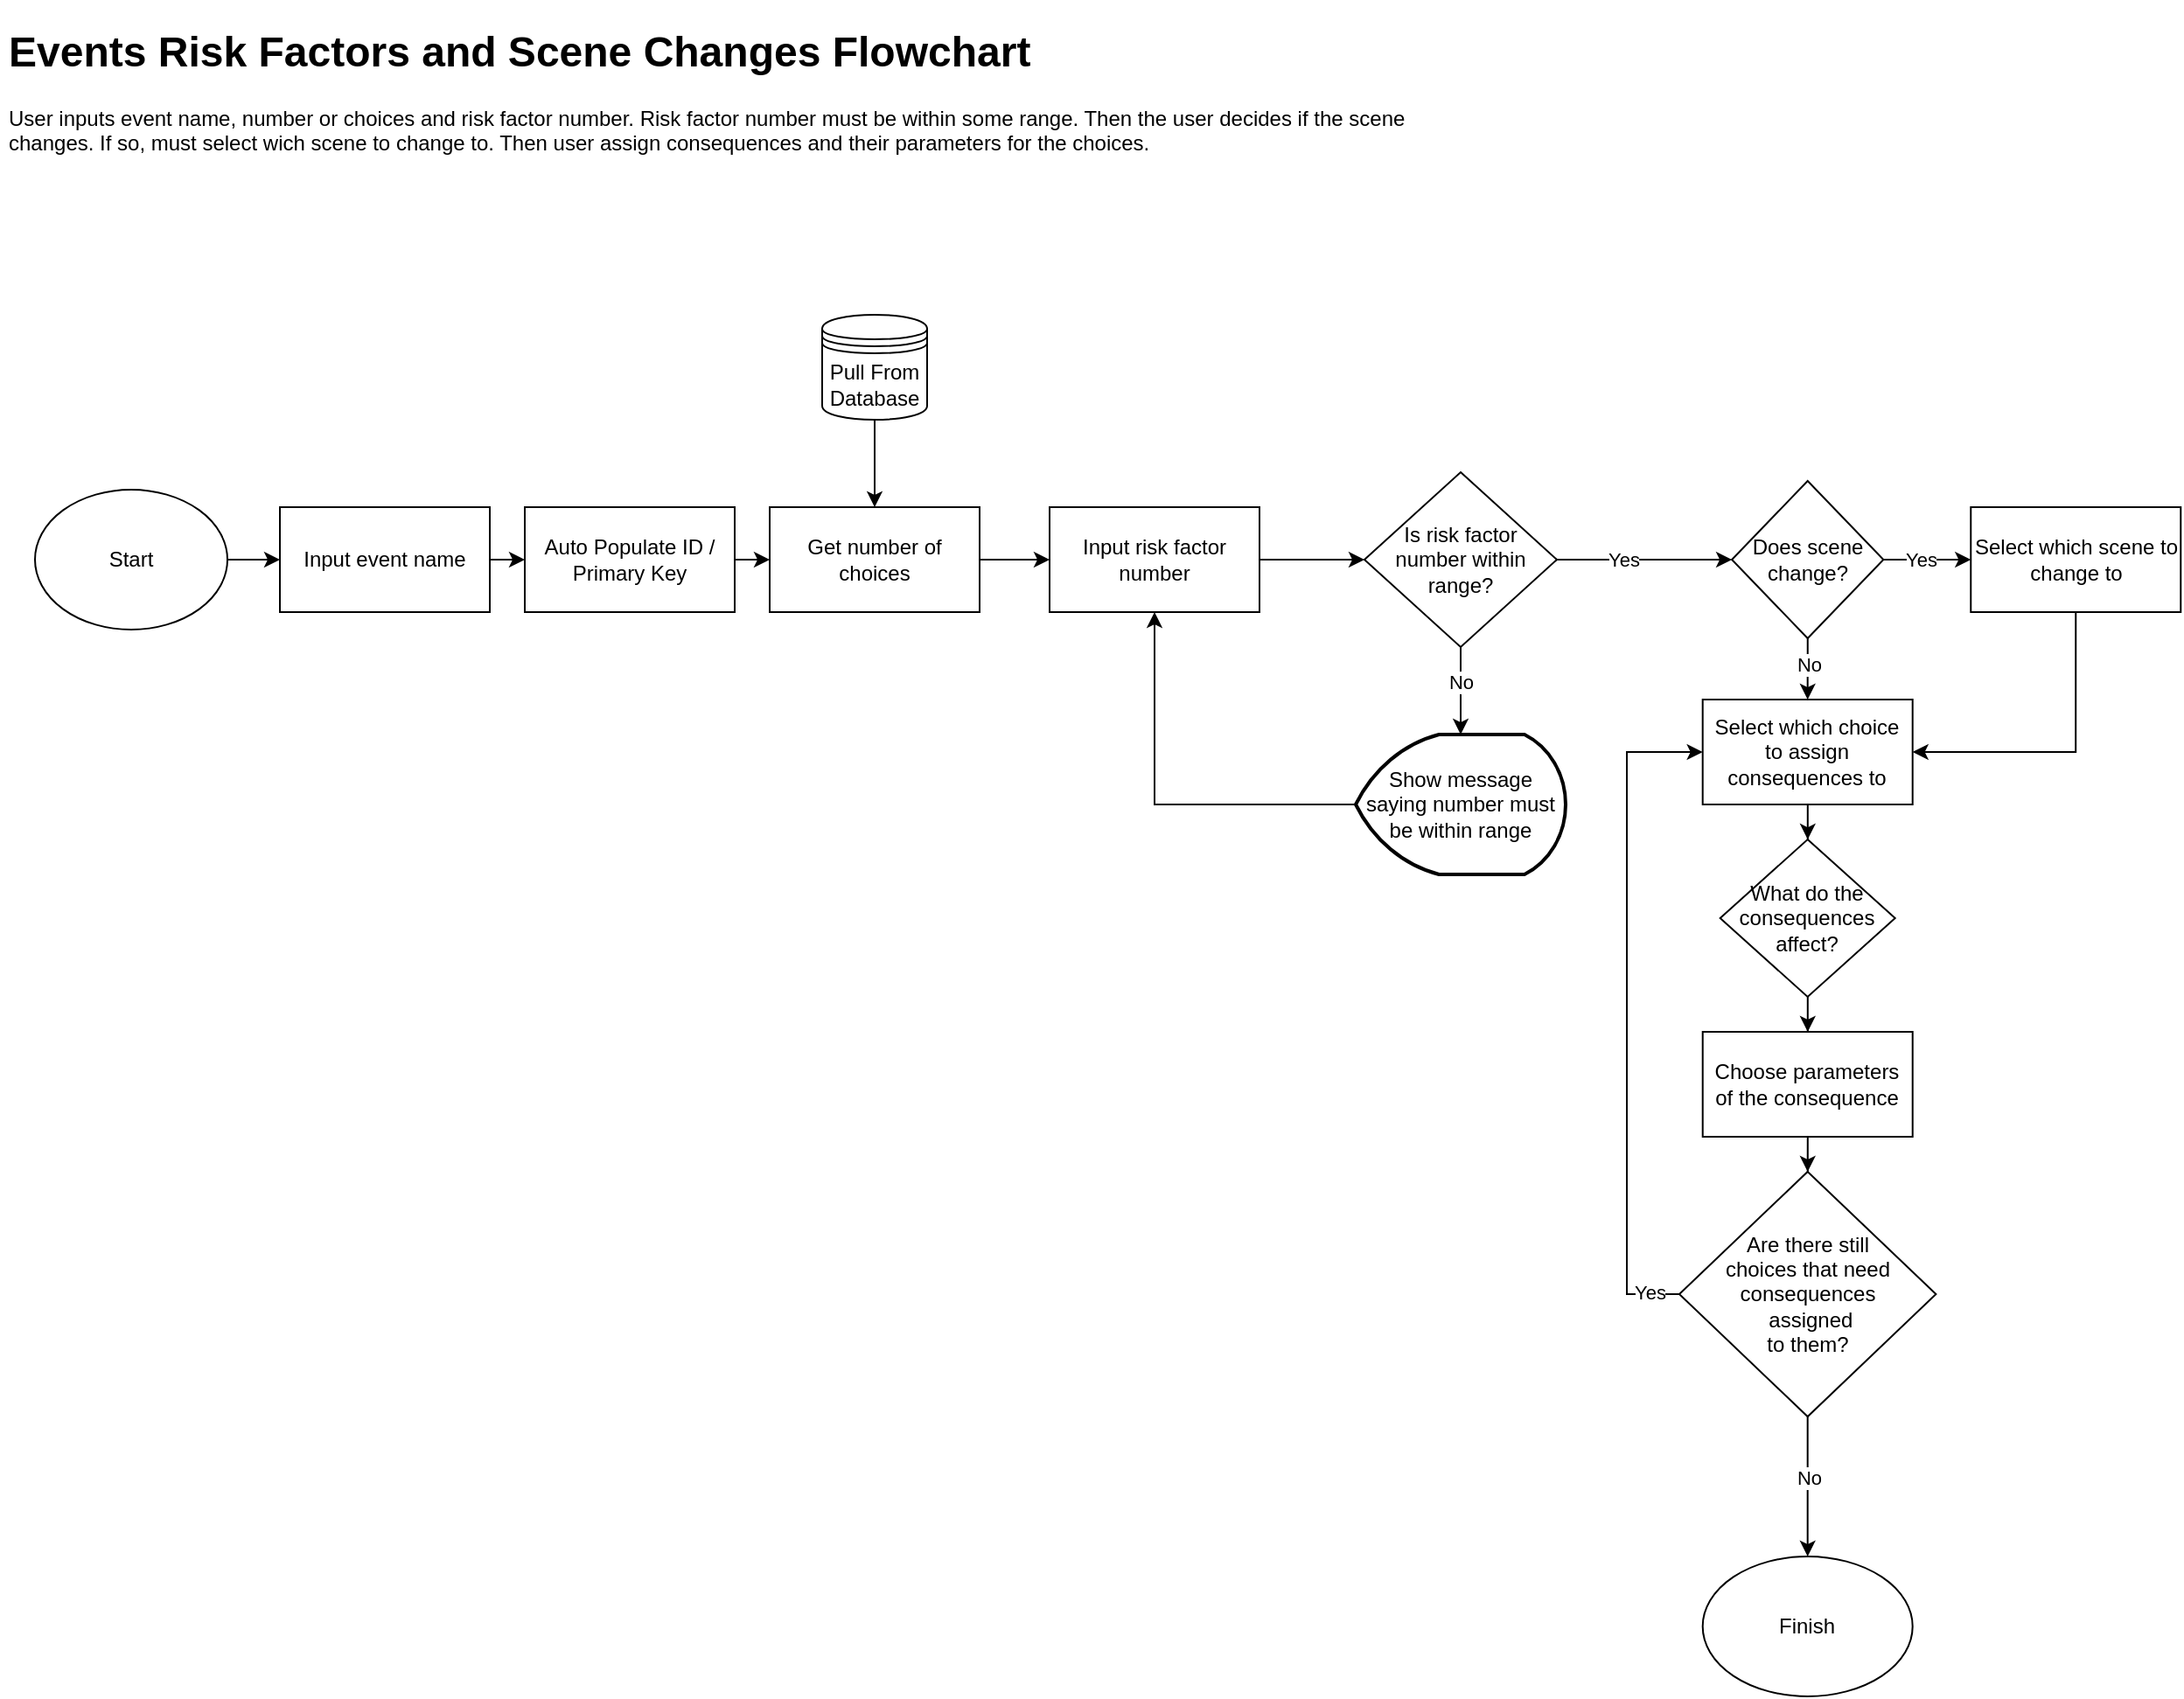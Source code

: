 <mxfile version="20.3.0" type="device"><diagram id="I0syI5pP2fL5sRpho4jU" name="Page-1"><mxGraphModel dx="3204" dy="2304" grid="1" gridSize="10" guides="1" tooltips="1" connect="1" arrows="1" fold="1" page="1" pageScale="1" pageWidth="850" pageHeight="1100" math="0" shadow="0"><root><mxCell id="0"/><mxCell id="1" parent="0"/><mxCell id="PTmNFxGGBGkG71iqe1Ar-3" style="edgeStyle=orthogonalEdgeStyle;rounded=0;orthogonalLoop=1;jettySize=auto;html=1;" parent="1" source="PTmNFxGGBGkG71iqe1Ar-1" target="PTmNFxGGBGkG71iqe1Ar-2" edge="1"><mxGeometry relative="1" as="geometry"/></mxCell><mxCell id="PTmNFxGGBGkG71iqe1Ar-1" value="Start" style="ellipse;whiteSpace=wrap;html=1;" parent="1" vertex="1"><mxGeometry x="-820" y="-820" width="110" height="80" as="geometry"/></mxCell><mxCell id="VeRDsov1tLx2ANYJJC_3-4" style="edgeStyle=orthogonalEdgeStyle;rounded=0;orthogonalLoop=1;jettySize=auto;html=1;exitX=1;exitY=0.5;exitDx=0;exitDy=0;entryX=0;entryY=0.5;entryDx=0;entryDy=0;" parent="1" source="PTmNFxGGBGkG71iqe1Ar-2" target="VeRDsov1tLx2ANYJJC_3-3" edge="1"><mxGeometry relative="1" as="geometry"/></mxCell><mxCell id="PTmNFxGGBGkG71iqe1Ar-2" value="Input event name" style="rounded=0;whiteSpace=wrap;html=1;" parent="1" vertex="1"><mxGeometry x="-680" y="-810" width="120" height="60" as="geometry"/></mxCell><mxCell id="PTmNFxGGBGkG71iqe1Ar-9" style="edgeStyle=orthogonalEdgeStyle;rounded=0;orthogonalLoop=1;jettySize=auto;html=1;" parent="1" source="PTmNFxGGBGkG71iqe1Ar-4" target="PTmNFxGGBGkG71iqe1Ar-8" edge="1"><mxGeometry relative="1" as="geometry"/></mxCell><mxCell id="PTmNFxGGBGkG71iqe1Ar-4" value="Get number of choices" style="rounded=0;whiteSpace=wrap;html=1;" parent="1" vertex="1"><mxGeometry x="-400" y="-810" width="120" height="60" as="geometry"/></mxCell><mxCell id="PTmNFxGGBGkG71iqe1Ar-6" style="edgeStyle=orthogonalEdgeStyle;rounded=0;orthogonalLoop=1;jettySize=auto;html=1;" parent="1" source="PTmNFxGGBGkG71iqe1Ar-5" target="PTmNFxGGBGkG71iqe1Ar-4" edge="1"><mxGeometry relative="1" as="geometry"/></mxCell><mxCell id="PTmNFxGGBGkG71iqe1Ar-5" value="Pull From&lt;br&gt;Database" style="shape=datastore;whiteSpace=wrap;html=1;" parent="1" vertex="1"><mxGeometry x="-370" y="-920" width="60" height="60" as="geometry"/></mxCell><mxCell id="PTmNFxGGBGkG71iqe1Ar-11" style="edgeStyle=orthogonalEdgeStyle;rounded=0;orthogonalLoop=1;jettySize=auto;html=1;exitX=1;exitY=0.5;exitDx=0;exitDy=0;entryX=0;entryY=0.5;entryDx=0;entryDy=0;" parent="1" source="PTmNFxGGBGkG71iqe1Ar-8" target="PTmNFxGGBGkG71iqe1Ar-10" edge="1"><mxGeometry relative="1" as="geometry"/></mxCell><mxCell id="PTmNFxGGBGkG71iqe1Ar-8" value="Input risk factor number" style="rounded=0;whiteSpace=wrap;html=1;" parent="1" vertex="1"><mxGeometry x="-240" y="-810" width="120" height="60" as="geometry"/></mxCell><mxCell id="PTmNFxGGBGkG71iqe1Ar-16" style="edgeStyle=orthogonalEdgeStyle;rounded=0;orthogonalLoop=1;jettySize=auto;html=1;exitX=0.5;exitY=1;exitDx=0;exitDy=0;entryX=0.5;entryY=0;entryDx=0;entryDy=0;entryPerimeter=0;" parent="1" source="PTmNFxGGBGkG71iqe1Ar-10" target="ddNhHBwJbqjPhsAwT8fl-12" edge="1"><mxGeometry relative="1" as="geometry"><Array as="points"/></mxGeometry></mxCell><mxCell id="ddNhHBwJbqjPhsAwT8fl-2" value="No" style="edgeLabel;html=1;align=center;verticalAlign=middle;resizable=0;points=[];" vertex="1" connectable="0" parent="PTmNFxGGBGkG71iqe1Ar-16"><mxGeometry x="-0.314" relative="1" as="geometry"><mxPoint y="3" as="offset"/></mxGeometry></mxCell><mxCell id="PTmNFxGGBGkG71iqe1Ar-18" style="edgeStyle=orthogonalEdgeStyle;rounded=0;orthogonalLoop=1;jettySize=auto;html=1;entryX=0;entryY=0.5;entryDx=0;entryDy=0;" parent="1" source="PTmNFxGGBGkG71iqe1Ar-10" edge="1" target="PTmNFxGGBGkG71iqe1Ar-21"><mxGeometry relative="1" as="geometry"><mxPoint x="115" y="-750" as="targetPoint"/></mxGeometry></mxCell><mxCell id="ddNhHBwJbqjPhsAwT8fl-5" value="Yes" style="edgeLabel;html=1;align=center;verticalAlign=middle;resizable=0;points=[];" vertex="1" connectable="0" parent="PTmNFxGGBGkG71iqe1Ar-18"><mxGeometry x="-0.323" y="-1" relative="1" as="geometry"><mxPoint x="4" y="-1" as="offset"/></mxGeometry></mxCell><mxCell id="PTmNFxGGBGkG71iqe1Ar-10" value="Is risk factor number within range?" style="rhombus;whiteSpace=wrap;html=1;" parent="1" vertex="1"><mxGeometry x="-60" y="-830" width="110" height="100" as="geometry"/></mxCell><mxCell id="PTmNFxGGBGkG71iqe1Ar-23" style="edgeStyle=orthogonalEdgeStyle;rounded=0;orthogonalLoop=1;jettySize=auto;html=1;exitX=1;exitY=0.5;exitDx=0;exitDy=0;entryX=0;entryY=0.5;entryDx=0;entryDy=0;" parent="1" source="PTmNFxGGBGkG71iqe1Ar-21" edge="1" target="PTmNFxGGBGkG71iqe1Ar-27"><mxGeometry relative="1" as="geometry"><mxPoint x="363.35" y="-780" as="targetPoint"/><mxPoint x="283.35" y="-780" as="sourcePoint"/></mxGeometry></mxCell><mxCell id="ddNhHBwJbqjPhsAwT8fl-7" value="Yes" style="edgeLabel;html=1;align=center;verticalAlign=middle;resizable=0;points=[];" vertex="1" connectable="0" parent="PTmNFxGGBGkG71iqe1Ar-23"><mxGeometry x="0.258" y="-1" relative="1" as="geometry"><mxPoint x="-10" y="-1" as="offset"/></mxGeometry></mxCell><mxCell id="PTmNFxGGBGkG71iqe1Ar-24" style="edgeStyle=orthogonalEdgeStyle;rounded=0;orthogonalLoop=1;jettySize=auto;html=1;exitX=0.5;exitY=1;exitDx=0;exitDy=0;entryX=0.5;entryY=0;entryDx=0;entryDy=0;" parent="1" source="PTmNFxGGBGkG71iqe1Ar-21" edge="1" target="PTmNFxGGBGkG71iqe1Ar-28"><mxGeometry relative="1" as="geometry"><mxPoint x="266.64" y="-700" as="targetPoint"/><mxPoint x="243.35" y="-740" as="sourcePoint"/></mxGeometry></mxCell><mxCell id="ddNhHBwJbqjPhsAwT8fl-6" value="No" style="edgeLabel;html=1;align=center;verticalAlign=middle;resizable=0;points=[];" vertex="1" connectable="0" parent="PTmNFxGGBGkG71iqe1Ar-24"><mxGeometry x="-0.72" relative="1" as="geometry"><mxPoint y="10" as="offset"/></mxGeometry></mxCell><mxCell id="PTmNFxGGBGkG71iqe1Ar-21" value="Does scene change?" style="rhombus;whiteSpace=wrap;html=1;" parent="1" vertex="1"><mxGeometry x="150.04" y="-825" width="86.65" height="90" as="geometry"/></mxCell><mxCell id="PTmNFxGGBGkG71iqe1Ar-29" style="edgeStyle=orthogonalEdgeStyle;rounded=0;orthogonalLoop=1;jettySize=auto;html=1;entryX=1;entryY=0.5;entryDx=0;entryDy=0;exitX=0.5;exitY=1;exitDx=0;exitDy=0;" parent="1" source="PTmNFxGGBGkG71iqe1Ar-27" target="PTmNFxGGBGkG71iqe1Ar-28" edge="1"><mxGeometry relative="1" as="geometry"><Array as="points"><mxPoint x="346.64" y="-670"/></Array></mxGeometry></mxCell><mxCell id="PTmNFxGGBGkG71iqe1Ar-27" value="Select which scene to change to" style="rounded=0;whiteSpace=wrap;html=1;" parent="1" vertex="1"><mxGeometry x="286.64" y="-810" width="120" height="60" as="geometry"/></mxCell><mxCell id="PTmNFxGGBGkG71iqe1Ar-32" style="edgeStyle=orthogonalEdgeStyle;rounded=0;orthogonalLoop=1;jettySize=auto;html=1;" parent="1" source="PTmNFxGGBGkG71iqe1Ar-28" target="PTmNFxGGBGkG71iqe1Ar-31" edge="1"><mxGeometry relative="1" as="geometry"/></mxCell><mxCell id="PTmNFxGGBGkG71iqe1Ar-28" value="Select which choice to assign consequences to" style="rounded=0;whiteSpace=wrap;html=1;" parent="1" vertex="1"><mxGeometry x="133.35" y="-700" width="120" height="60" as="geometry"/></mxCell><mxCell id="PTmNFxGGBGkG71iqe1Ar-35" style="edgeStyle=orthogonalEdgeStyle;rounded=0;orthogonalLoop=1;jettySize=auto;html=1;" parent="1" source="PTmNFxGGBGkG71iqe1Ar-31" target="PTmNFxGGBGkG71iqe1Ar-34" edge="1"><mxGeometry relative="1" as="geometry"/></mxCell><mxCell id="PTmNFxGGBGkG71iqe1Ar-31" value="What do the consequences affect?" style="rhombus;whiteSpace=wrap;html=1;" parent="1" vertex="1"><mxGeometry x="143.35" y="-620" width="100" height="90" as="geometry"/></mxCell><mxCell id="ddNhHBwJbqjPhsAwT8fl-9" style="edgeStyle=orthogonalEdgeStyle;rounded=0;orthogonalLoop=1;jettySize=auto;html=1;entryX=0.5;entryY=0;entryDx=0;entryDy=0;" edge="1" parent="1" source="PTmNFxGGBGkG71iqe1Ar-34" target="PTmNFxGGBGkG71iqe1Ar-36"><mxGeometry relative="1" as="geometry"/></mxCell><mxCell id="PTmNFxGGBGkG71iqe1Ar-34" value="Choose parameters of the consequence" style="rounded=0;whiteSpace=wrap;html=1;" parent="1" vertex="1"><mxGeometry x="133.36" y="-510" width="120" height="60" as="geometry"/></mxCell><mxCell id="PTmNFxGGBGkG71iqe1Ar-39" style="edgeStyle=orthogonalEdgeStyle;rounded=0;orthogonalLoop=1;jettySize=auto;html=1;exitX=0.5;exitY=1;exitDx=0;exitDy=0;entryX=0.5;entryY=0;entryDx=0;entryDy=0;" parent="1" source="PTmNFxGGBGkG71iqe1Ar-36" edge="1" target="PTmNFxGGBGkG71iqe1Ar-40"><mxGeometry relative="1" as="geometry"><mxPoint x="243.35" y="-140" as="targetPoint"/><mxPoint x="243.35" y="-190" as="sourcePoint"/></mxGeometry></mxCell><mxCell id="ddNhHBwJbqjPhsAwT8fl-8" value="No" style="edgeLabel;html=1;align=center;verticalAlign=middle;resizable=0;points=[];" vertex="1" connectable="0" parent="PTmNFxGGBGkG71iqe1Ar-39"><mxGeometry x="-0.286" y="1" relative="1" as="geometry"><mxPoint x="-1" y="6" as="offset"/></mxGeometry></mxCell><mxCell id="ddNhHBwJbqjPhsAwT8fl-10" style="edgeStyle=orthogonalEdgeStyle;rounded=0;orthogonalLoop=1;jettySize=auto;html=1;entryX=0;entryY=0.5;entryDx=0;entryDy=0;" edge="1" parent="1" source="PTmNFxGGBGkG71iqe1Ar-36" target="PTmNFxGGBGkG71iqe1Ar-28"><mxGeometry relative="1" as="geometry"><Array as="points"><mxPoint x="90" y="-360"/><mxPoint x="90" y="-670"/></Array></mxGeometry></mxCell><mxCell id="ddNhHBwJbqjPhsAwT8fl-11" value="Yes" style="edgeLabel;html=1;align=center;verticalAlign=middle;resizable=0;points=[];" vertex="1" connectable="0" parent="ddNhHBwJbqjPhsAwT8fl-10"><mxGeometry x="-0.84" y="1" relative="1" as="geometry"><mxPoint x="14" y="-1" as="offset"/></mxGeometry></mxCell><mxCell id="PTmNFxGGBGkG71iqe1Ar-36" value="Are there still&lt;br&gt;choices that need consequences&lt;br&gt;&amp;nbsp;assigned&lt;br&gt;to them?" style="rhombus;whiteSpace=wrap;html=1;" parent="1" vertex="1"><mxGeometry x="120" y="-430" width="146.71" height="140" as="geometry"/></mxCell><mxCell id="PTmNFxGGBGkG71iqe1Ar-40" value="Finish" style="ellipse;whiteSpace=wrap;html=1;" parent="1" vertex="1"><mxGeometry x="133.35" y="-210" width="120" height="80" as="geometry"/></mxCell><mxCell id="VeRDsov1tLx2ANYJJC_3-5" style="edgeStyle=orthogonalEdgeStyle;rounded=0;orthogonalLoop=1;jettySize=auto;html=1;exitX=1;exitY=0.5;exitDx=0;exitDy=0;entryX=0;entryY=0.5;entryDx=0;entryDy=0;" parent="1" source="VeRDsov1tLx2ANYJJC_3-3" target="PTmNFxGGBGkG71iqe1Ar-4" edge="1"><mxGeometry relative="1" as="geometry"/></mxCell><mxCell id="VeRDsov1tLx2ANYJJC_3-3" value="Auto Populate ID / Primary Key" style="rounded=0;whiteSpace=wrap;html=1;" parent="1" vertex="1"><mxGeometry x="-540" y="-810" width="120" height="60" as="geometry"/></mxCell><mxCell id="ddNhHBwJbqjPhsAwT8fl-1" value="&lt;h1&gt;Events Risk Factors and Scene Changes Flowchart&lt;/h1&gt;&lt;p&gt;User inputs event name, number or choices and risk factor number.&amp;nbsp;Risk factor number must be within some range. Then the user decides if the scene changes. If so, must select wich scene to change to. Then user assign consequences and their parameters for the choices.&lt;/p&gt;" style="text;html=1;strokeColor=none;fillColor=none;spacing=5;spacingTop=-20;whiteSpace=wrap;overflow=hidden;rounded=0;" vertex="1" parent="1"><mxGeometry x="-840" y="-1090" width="830" height="120" as="geometry"/></mxCell><mxCell id="ddNhHBwJbqjPhsAwT8fl-13" style="edgeStyle=orthogonalEdgeStyle;rounded=0;orthogonalLoop=1;jettySize=auto;html=1;entryX=0.5;entryY=1;entryDx=0;entryDy=0;" edge="1" parent="1" source="ddNhHBwJbqjPhsAwT8fl-12" target="PTmNFxGGBGkG71iqe1Ar-8"><mxGeometry relative="1" as="geometry"><Array as="points"><mxPoint x="-180" y="-640"/></Array></mxGeometry></mxCell><mxCell id="ddNhHBwJbqjPhsAwT8fl-12" value="Show message saying number must be within range" style="strokeWidth=2;html=1;shape=mxgraph.flowchart.display;whiteSpace=wrap;" vertex="1" parent="1"><mxGeometry x="-65" y="-680" width="120" height="80" as="geometry"/></mxCell></root></mxGraphModel></diagram></mxfile>